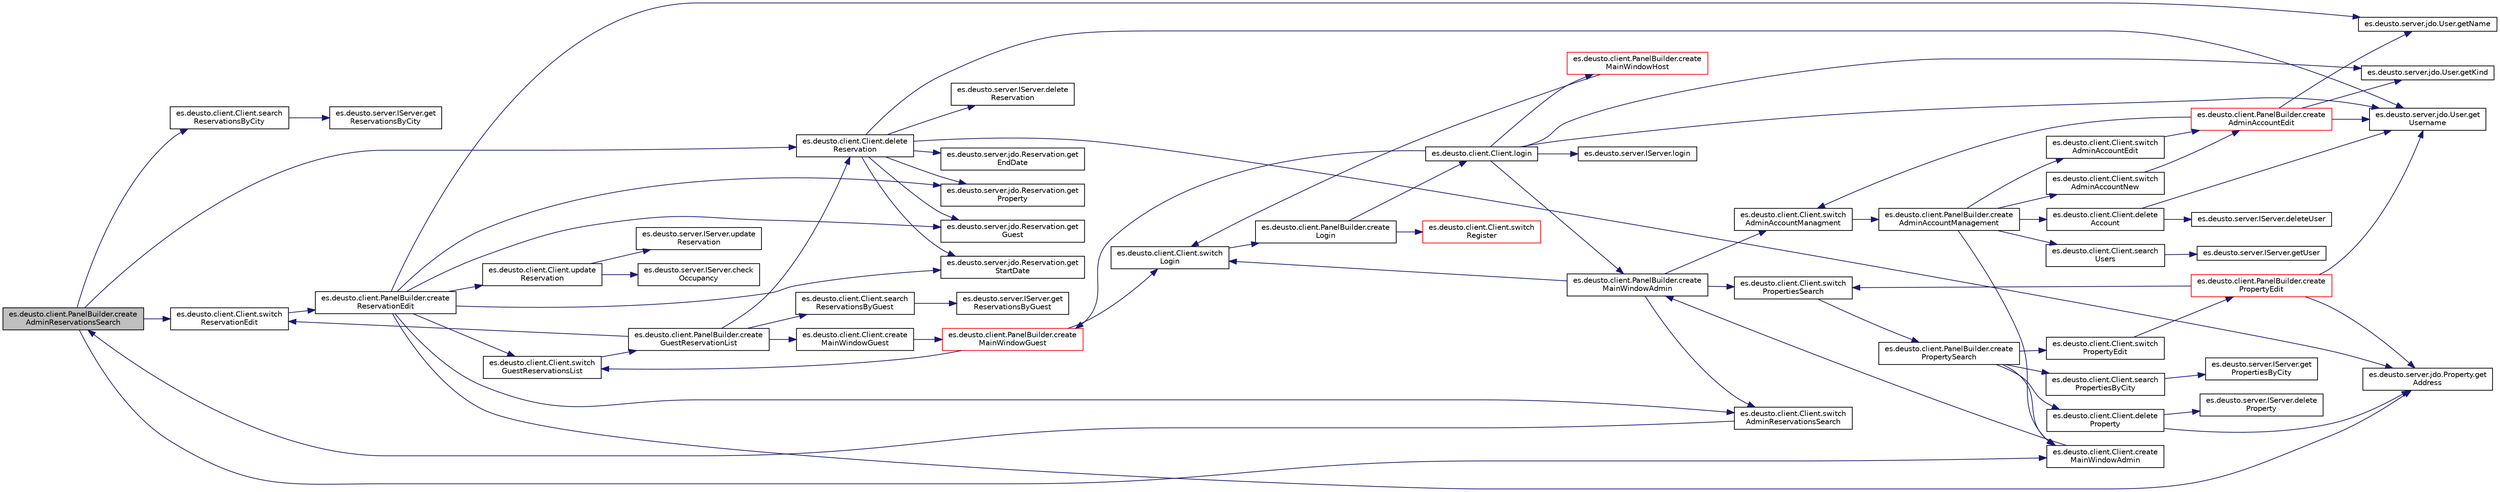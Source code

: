 digraph "es.deusto.client.PanelBuilder.createAdminReservationsSearch"
{
 // LATEX_PDF_SIZE
  edge [fontname="Helvetica",fontsize="10",labelfontname="Helvetica",labelfontsize="10"];
  node [fontname="Helvetica",fontsize="10",shape=record];
  rankdir="LR";
  Node372 [label="es.deusto.client.PanelBuilder.create\lAdminReservationsSearch",height=0.2,width=0.4,color="black", fillcolor="grey75", style="filled", fontcolor="black",tooltip=" "];
  Node372 -> Node373 [color="midnightblue",fontsize="10",style="solid",fontname="Helvetica"];
  Node373 [label="es.deusto.client.Client.search\lReservationsByCity",height=0.2,width=0.4,color="black", fillcolor="white", style="filled",URL="$classes_1_1deusto_1_1client_1_1_client.html#a39ca9b32f2ad0be9882ff2e839052d3c",tooltip=" "];
  Node373 -> Node374 [color="midnightblue",fontsize="10",style="solid",fontname="Helvetica"];
  Node374 [label="es.deusto.server.IServer.get\lReservationsByCity",height=0.2,width=0.4,color="black", fillcolor="white", style="filled",URL="$interfacees_1_1deusto_1_1server_1_1_i_server.html#a280b8bd856e215ec5a68743c93e19453",tooltip=" "];
  Node372 -> Node375 [color="midnightblue",fontsize="10",style="solid",fontname="Helvetica"];
  Node375 [label="es.deusto.client.Client.delete\lReservation",height=0.2,width=0.4,color="black", fillcolor="white", style="filled",URL="$classes_1_1deusto_1_1client_1_1_client.html#a4cc2595986dac153bfdca8c59fcffdf7",tooltip=" "];
  Node375 -> Node376 [color="midnightblue",fontsize="10",style="solid",fontname="Helvetica"];
  Node376 [label="es.deusto.server.IServer.delete\lReservation",height=0.2,width=0.4,color="black", fillcolor="white", style="filled",URL="$interfacees_1_1deusto_1_1server_1_1_i_server.html#aa2fa87abed70500d4debb14aefe2580d",tooltip=" "];
  Node375 -> Node377 [color="midnightblue",fontsize="10",style="solid",fontname="Helvetica"];
  Node377 [label="es.deusto.server.jdo.Reservation.get\lProperty",height=0.2,width=0.4,color="black", fillcolor="white", style="filled",URL="$classes_1_1deusto_1_1server_1_1jdo_1_1_reservation.html#ad6ba1913be0e45a818ca41e036019def",tooltip=" "];
  Node375 -> Node378 [color="midnightblue",fontsize="10",style="solid",fontname="Helvetica"];
  Node378 [label="es.deusto.server.jdo.Property.get\lAddress",height=0.2,width=0.4,color="black", fillcolor="white", style="filled",URL="$classes_1_1deusto_1_1server_1_1jdo_1_1_property.html#a4a9554abeb32ae08e921626a37957743",tooltip=" "];
  Node375 -> Node379 [color="midnightblue",fontsize="10",style="solid",fontname="Helvetica"];
  Node379 [label="es.deusto.server.jdo.Reservation.get\lGuest",height=0.2,width=0.4,color="black", fillcolor="white", style="filled",URL="$classes_1_1deusto_1_1server_1_1jdo_1_1_reservation.html#af9f20413df2d9da577f3411ac7496f86",tooltip=" "];
  Node375 -> Node380 [color="midnightblue",fontsize="10",style="solid",fontname="Helvetica"];
  Node380 [label="es.deusto.server.jdo.User.get\lUsername",height=0.2,width=0.4,color="black", fillcolor="white", style="filled",URL="$classes_1_1deusto_1_1server_1_1jdo_1_1_user.html#a40c65b004382179a33a463bcbb950dd3",tooltip=" "];
  Node375 -> Node381 [color="midnightblue",fontsize="10",style="solid",fontname="Helvetica"];
  Node381 [label="es.deusto.server.jdo.Reservation.get\lStartDate",height=0.2,width=0.4,color="black", fillcolor="white", style="filled",URL="$classes_1_1deusto_1_1server_1_1jdo_1_1_reservation.html#ac14e287d27d6de58711ae33704fbb256",tooltip=" "];
  Node375 -> Node382 [color="midnightblue",fontsize="10",style="solid",fontname="Helvetica"];
  Node382 [label="es.deusto.server.jdo.Reservation.get\lEndDate",height=0.2,width=0.4,color="black", fillcolor="white", style="filled",URL="$classes_1_1deusto_1_1server_1_1jdo_1_1_reservation.html#a88ce1e14be519e38eafc9b7c2a7f48d3",tooltip=" "];
  Node372 -> Node383 [color="midnightblue",fontsize="10",style="solid",fontname="Helvetica"];
  Node383 [label="es.deusto.client.Client.switch\lReservationEdit",height=0.2,width=0.4,color="black", fillcolor="white", style="filled",URL="$classes_1_1deusto_1_1client_1_1_client.html#a0f4f5c060e44c9d9d6ed08b652612b13",tooltip=" "];
  Node383 -> Node384 [color="midnightblue",fontsize="10",style="solid",fontname="Helvetica"];
  Node384 [label="es.deusto.client.PanelBuilder.create\lReservationEdit",height=0.2,width=0.4,color="black", fillcolor="white", style="filled",URL="$classes_1_1deusto_1_1client_1_1_panel_builder.html#a7c3b05bd40288bf45dc318f9f26a0377",tooltip=" "];
  Node384 -> Node377 [color="midnightblue",fontsize="10",style="solid",fontname="Helvetica"];
  Node384 -> Node378 [color="midnightblue",fontsize="10",style="solid",fontname="Helvetica"];
  Node384 -> Node379 [color="midnightblue",fontsize="10",style="solid",fontname="Helvetica"];
  Node384 -> Node385 [color="midnightblue",fontsize="10",style="solid",fontname="Helvetica"];
  Node385 [label="es.deusto.server.jdo.User.getName",height=0.2,width=0.4,color="black", fillcolor="white", style="filled",URL="$classes_1_1deusto_1_1server_1_1jdo_1_1_user.html#ae241c2d5fbef940165041c82dc00edad",tooltip=" "];
  Node384 -> Node386 [color="midnightblue",fontsize="10",style="solid",fontname="Helvetica"];
  Node386 [label="es.deusto.client.Client.switch\lAdminReservationsSearch",height=0.2,width=0.4,color="black", fillcolor="white", style="filled",URL="$classes_1_1deusto_1_1client_1_1_client.html#a64110a92c5026cc2c23c1989d86164fd",tooltip=" "];
  Node386 -> Node372 [color="midnightblue",fontsize="10",style="solid",fontname="Helvetica"];
  Node384 -> Node387 [color="midnightblue",fontsize="10",style="solid",fontname="Helvetica"];
  Node387 [label="es.deusto.client.Client.switch\lGuestReservationsList",height=0.2,width=0.4,color="black", fillcolor="white", style="filled",URL="$classes_1_1deusto_1_1client_1_1_client.html#abe4b00051f82e6fcf26c236b711cdf15",tooltip=" "];
  Node387 -> Node388 [color="midnightblue",fontsize="10",style="solid",fontname="Helvetica"];
  Node388 [label="es.deusto.client.PanelBuilder.create\lGuestReservationList",height=0.2,width=0.4,color="black", fillcolor="white", style="filled",URL="$classes_1_1deusto_1_1client_1_1_panel_builder.html#a49dcd798d35c7b9b9c05e1353133afe1",tooltip=" "];
  Node388 -> Node389 [color="midnightblue",fontsize="10",style="solid",fontname="Helvetica"];
  Node389 [label="es.deusto.client.Client.search\lReservationsByGuest",height=0.2,width=0.4,color="black", fillcolor="white", style="filled",URL="$classes_1_1deusto_1_1client_1_1_client.html#a15eb47a39952fc424ab92620ed8f544c",tooltip=" "];
  Node389 -> Node390 [color="midnightblue",fontsize="10",style="solid",fontname="Helvetica"];
  Node390 [label="es.deusto.server.IServer.get\lReservationsByGuest",height=0.2,width=0.4,color="black", fillcolor="white", style="filled",URL="$interfacees_1_1deusto_1_1server_1_1_i_server.html#a21f866c368fc268a18c33408f693d665",tooltip=" "];
  Node388 -> Node375 [color="midnightblue",fontsize="10",style="solid",fontname="Helvetica"];
  Node388 -> Node383 [color="midnightblue",fontsize="10",style="solid",fontname="Helvetica"];
  Node388 -> Node391 [color="midnightblue",fontsize="10",style="solid",fontname="Helvetica"];
  Node391 [label="es.deusto.client.Client.create\lMainWindowGuest",height=0.2,width=0.4,color="black", fillcolor="white", style="filled",URL="$classes_1_1deusto_1_1client_1_1_client.html#ade35c639554c770d3c2494e98c8ecb5c",tooltip=" "];
  Node391 -> Node392 [color="midnightblue",fontsize="10",style="solid",fontname="Helvetica"];
  Node392 [label="es.deusto.client.PanelBuilder.create\lMainWindowGuest",height=0.2,width=0.4,color="red", fillcolor="white", style="filled",URL="$classes_1_1deusto_1_1client_1_1_panel_builder.html#a8969744356db218b0c7ec2131856433d",tooltip=" "];
  Node392 -> Node387 [color="midnightblue",fontsize="10",style="solid",fontname="Helvetica"];
  Node392 -> Node439 [color="midnightblue",fontsize="10",style="solid",fontname="Helvetica"];
  Node439 [label="es.deusto.client.Client.switch\lLogin",height=0.2,width=0.4,color="black", fillcolor="white", style="filled",URL="$classes_1_1deusto_1_1client_1_1_client.html#a3649bfd0f4c5465aa12412473082b4a7",tooltip=" "];
  Node439 -> Node440 [color="midnightblue",fontsize="10",style="solid",fontname="Helvetica"];
  Node440 [label="es.deusto.client.PanelBuilder.create\lLogin",height=0.2,width=0.4,color="black", fillcolor="white", style="filled",URL="$classes_1_1deusto_1_1client_1_1_panel_builder.html#a1922794e0ef78f689031499da33f495b",tooltip=" "];
  Node440 -> Node441 [color="midnightblue",fontsize="10",style="solid",fontname="Helvetica"];
  Node441 [label="es.deusto.client.Client.login",height=0.2,width=0.4,color="black", fillcolor="white", style="filled",URL="$classes_1_1deusto_1_1client_1_1_client.html#a5c063d0b51ad320c92aa4d2525d67249",tooltip=" "];
  Node441 -> Node442 [color="midnightblue",fontsize="10",style="solid",fontname="Helvetica"];
  Node442 [label="es.deusto.server.IServer.login",height=0.2,width=0.4,color="black", fillcolor="white", style="filled",URL="$interfacees_1_1deusto_1_1server_1_1_i_server.html#aa89ccd6b34a4dd2bfbd0890b6e5f415b",tooltip=" "];
  Node441 -> Node432 [color="midnightblue",fontsize="10",style="solid",fontname="Helvetica"];
  Node432 [label="es.deusto.server.jdo.User.getKind",height=0.2,width=0.4,color="black", fillcolor="white", style="filled",URL="$classes_1_1deusto_1_1server_1_1jdo_1_1_user.html#a2b769384f6af11b3364933e0843944ed",tooltip=" "];
  Node441 -> Node421 [color="midnightblue",fontsize="10",style="solid",fontname="Helvetica"];
  Node421 [label="es.deusto.client.PanelBuilder.create\lMainWindowAdmin",height=0.2,width=0.4,color="black", fillcolor="white", style="filled",URL="$classes_1_1deusto_1_1client_1_1_panel_builder.html#a32b7942177958f07263535d6d255556b",tooltip=" "];
  Node421 -> Node418 [color="midnightblue",fontsize="10",style="solid",fontname="Helvetica"];
  Node418 [label="es.deusto.client.Client.switch\lPropertiesSearch",height=0.2,width=0.4,color="black", fillcolor="white", style="filled",URL="$classes_1_1deusto_1_1client_1_1_client.html#af87b7fcbe691ef0a31dbc6849a037415",tooltip=" "];
  Node418 -> Node419 [color="midnightblue",fontsize="10",style="solid",fontname="Helvetica"];
  Node419 [label="es.deusto.client.PanelBuilder.create\lPropertySearch",height=0.2,width=0.4,color="black", fillcolor="white", style="filled",URL="$classes_1_1deusto_1_1client_1_1_panel_builder.html#a96fdce41db963997c711d646563c69e0",tooltip=" "];
  Node419 -> Node395 [color="midnightblue",fontsize="10",style="solid",fontname="Helvetica"];
  Node395 [label="es.deusto.client.Client.search\lPropertiesByCity",height=0.2,width=0.4,color="black", fillcolor="white", style="filled",URL="$classes_1_1deusto_1_1client_1_1_client.html#a2d9b5c673ef56bd5662e8dd4a66d9fc6",tooltip=" "];
  Node395 -> Node396 [color="midnightblue",fontsize="10",style="solid",fontname="Helvetica"];
  Node396 [label="es.deusto.server.IServer.get\lPropertiesByCity",height=0.2,width=0.4,color="black", fillcolor="white", style="filled",URL="$interfacees_1_1deusto_1_1server_1_1_i_server.html#a0790432014b61ed1a65b70c8065f3112",tooltip=" "];
  Node419 -> Node410 [color="midnightblue",fontsize="10",style="solid",fontname="Helvetica"];
  Node410 [label="es.deusto.client.Client.delete\lProperty",height=0.2,width=0.4,color="black", fillcolor="white", style="filled",URL="$classes_1_1deusto_1_1client_1_1_client.html#a6173ae3d7f6aa82a2f6b68349677b5e5",tooltip=" "];
  Node410 -> Node411 [color="midnightblue",fontsize="10",style="solid",fontname="Helvetica"];
  Node411 [label="es.deusto.server.IServer.delete\lProperty",height=0.2,width=0.4,color="black", fillcolor="white", style="filled",URL="$interfacees_1_1deusto_1_1server_1_1_i_server.html#a1ce4ff9676e7b397b721e8414f6ca7b7",tooltip=" "];
  Node410 -> Node378 [color="midnightblue",fontsize="10",style="solid",fontname="Helvetica"];
  Node419 -> Node412 [color="midnightblue",fontsize="10",style="solid",fontname="Helvetica"];
  Node412 [label="es.deusto.client.Client.switch\lPropertyEdit",height=0.2,width=0.4,color="black", fillcolor="white", style="filled",URL="$classes_1_1deusto_1_1client_1_1_client.html#a5dd6469d4428fe705fce4087aa386602",tooltip=" "];
  Node412 -> Node413 [color="midnightblue",fontsize="10",style="solid",fontname="Helvetica"];
  Node413 [label="es.deusto.client.PanelBuilder.create\lPropertyEdit",height=0.2,width=0.4,color="red", fillcolor="white", style="filled",URL="$classes_1_1deusto_1_1client_1_1_panel_builder.html#aeaa0ead483ff83c6a51a96eddaa8795a",tooltip=" "];
  Node413 -> Node378 [color="midnightblue",fontsize="10",style="solid",fontname="Helvetica"];
  Node413 -> Node418 [color="midnightblue",fontsize="10",style="solid",fontname="Helvetica"];
  Node413 -> Node380 [color="midnightblue",fontsize="10",style="solid",fontname="Helvetica"];
  Node419 -> Node420 [color="midnightblue",fontsize="10",style="solid",fontname="Helvetica"];
  Node420 [label="es.deusto.client.Client.create\lMainWindowAdmin",height=0.2,width=0.4,color="black", fillcolor="white", style="filled",URL="$classes_1_1deusto_1_1client_1_1_client.html#a1628f28a7a5758510ccb6a4d1fa697a9",tooltip=" "];
  Node420 -> Node421 [color="midnightblue",fontsize="10",style="solid",fontname="Helvetica"];
  Node421 -> Node422 [color="midnightblue",fontsize="10",style="solid",fontname="Helvetica"];
  Node422 [label="es.deusto.client.Client.switch\lAdminAccountManagment",height=0.2,width=0.4,color="black", fillcolor="white", style="filled",URL="$classes_1_1deusto_1_1client_1_1_client.html#a2f806363c591a46a42ca419df7ce4ef0",tooltip=" "];
  Node422 -> Node423 [color="midnightblue",fontsize="10",style="solid",fontname="Helvetica"];
  Node423 [label="es.deusto.client.PanelBuilder.create\lAdminAccountManagement",height=0.2,width=0.4,color="black", fillcolor="white", style="filled",URL="$classes_1_1deusto_1_1client_1_1_panel_builder.html#a76906aa362d3a389bda577a79b413374",tooltip=" "];
  Node423 -> Node424 [color="midnightblue",fontsize="10",style="solid",fontname="Helvetica"];
  Node424 [label="es.deusto.client.Client.search\lUsers",height=0.2,width=0.4,color="black", fillcolor="white", style="filled",URL="$classes_1_1deusto_1_1client_1_1_client.html#ad3c463db80a7bf9a06bcce403fc19a0a",tooltip=" "];
  Node424 -> Node425 [color="midnightblue",fontsize="10",style="solid",fontname="Helvetica"];
  Node425 [label="es.deusto.server.IServer.getUser",height=0.2,width=0.4,color="black", fillcolor="white", style="filled",URL="$interfacees_1_1deusto_1_1server_1_1_i_server.html#a10f923e205a2423c8246d7ea59de6dac",tooltip=" "];
  Node423 -> Node426 [color="midnightblue",fontsize="10",style="solid",fontname="Helvetica"];
  Node426 [label="es.deusto.client.Client.delete\lAccount",height=0.2,width=0.4,color="black", fillcolor="white", style="filled",URL="$classes_1_1deusto_1_1client_1_1_client.html#ac4ca2d9c787126ab9efa15192586e195",tooltip=" "];
  Node426 -> Node427 [color="midnightblue",fontsize="10",style="solid",fontname="Helvetica"];
  Node427 [label="es.deusto.server.IServer.deleteUser",height=0.2,width=0.4,color="black", fillcolor="white", style="filled",URL="$interfacees_1_1deusto_1_1server_1_1_i_server.html#a250204efd64d1e2c79cfb3923cf6a576",tooltip=" "];
  Node426 -> Node380 [color="midnightblue",fontsize="10",style="solid",fontname="Helvetica"];
  Node423 -> Node428 [color="midnightblue",fontsize="10",style="solid",fontname="Helvetica"];
  Node428 [label="es.deusto.client.Client.switch\lAdminAccountEdit",height=0.2,width=0.4,color="black", fillcolor="white", style="filled",URL="$classes_1_1deusto_1_1client_1_1_client.html#a60c21761b82af9149afcf18fdebbc417",tooltip=" "];
  Node428 -> Node429 [color="midnightblue",fontsize="10",style="solid",fontname="Helvetica"];
  Node429 [label="es.deusto.client.PanelBuilder.create\lAdminAccountEdit",height=0.2,width=0.4,color="red", fillcolor="white", style="filled",URL="$classes_1_1deusto_1_1client_1_1_panel_builder.html#ab47c3bca19d01967d895e0dd7d3ad2f4",tooltip=" "];
  Node429 -> Node380 [color="midnightblue",fontsize="10",style="solid",fontname="Helvetica"];
  Node429 -> Node385 [color="midnightblue",fontsize="10",style="solid",fontname="Helvetica"];
  Node429 -> Node432 [color="midnightblue",fontsize="10",style="solid",fontname="Helvetica"];
  Node429 -> Node422 [color="midnightblue",fontsize="10",style="solid",fontname="Helvetica"];
  Node423 -> Node438 [color="midnightblue",fontsize="10",style="solid",fontname="Helvetica"];
  Node438 [label="es.deusto.client.Client.switch\lAdminAccountNew",height=0.2,width=0.4,color="black", fillcolor="white", style="filled",URL="$classes_1_1deusto_1_1client_1_1_client.html#a7b9ebc242c5d265ebeacb379034c9b7b",tooltip=" "];
  Node438 -> Node429 [color="midnightblue",fontsize="10",style="solid",fontname="Helvetica"];
  Node423 -> Node420 [color="midnightblue",fontsize="10",style="solid",fontname="Helvetica"];
  Node421 -> Node386 [color="midnightblue",fontsize="10",style="solid",fontname="Helvetica"];
  Node421 -> Node439 [color="midnightblue",fontsize="10",style="solid",fontname="Helvetica"];
  Node441 -> Node380 [color="midnightblue",fontsize="10",style="solid",fontname="Helvetica"];
  Node441 -> Node405 [color="midnightblue",fontsize="10",style="solid",fontname="Helvetica"];
  Node405 [label="es.deusto.client.PanelBuilder.create\lMainWindowHost",height=0.2,width=0.4,color="red", fillcolor="white", style="filled",URL="$classes_1_1deusto_1_1client_1_1_panel_builder.html#a0d8f1d6c73010786f5b1765fdc490e4b",tooltip=" "];
  Node405 -> Node439 [color="midnightblue",fontsize="10",style="solid",fontname="Helvetica"];
  Node441 -> Node392 [color="midnightblue",fontsize="10",style="solid",fontname="Helvetica"];
  Node440 -> Node443 [color="midnightblue",fontsize="10",style="solid",fontname="Helvetica"];
  Node443 [label="es.deusto.client.Client.switch\lRegister",height=0.2,width=0.4,color="red", fillcolor="white", style="filled",URL="$classes_1_1deusto_1_1client_1_1_client.html#a4d905b598ea8ff38f06e9a12b81dcab2",tooltip=" "];
  Node384 -> Node458 [color="midnightblue",fontsize="10",style="solid",fontname="Helvetica"];
  Node458 [label="es.deusto.client.Client.update\lReservation",height=0.2,width=0.4,color="black", fillcolor="white", style="filled",URL="$classes_1_1deusto_1_1client_1_1_client.html#ac781efe66a63d8f6395b696a314c493b",tooltip=" "];
  Node458 -> Node400 [color="midnightblue",fontsize="10",style="solid",fontname="Helvetica"];
  Node400 [label="es.deusto.server.IServer.check\lOccupancy",height=0.2,width=0.4,color="black", fillcolor="white", style="filled",URL="$interfacees_1_1deusto_1_1server_1_1_i_server.html#ab35ccae2e60c045856735dd2fce4813f",tooltip=" "];
  Node458 -> Node459 [color="midnightblue",fontsize="10",style="solid",fontname="Helvetica"];
  Node459 [label="es.deusto.server.IServer.update\lReservation",height=0.2,width=0.4,color="black", fillcolor="white", style="filled",URL="$interfacees_1_1deusto_1_1server_1_1_i_server.html#afdd6b7239496e39042c6f8feeacd7ec2",tooltip=" "];
  Node384 -> Node381 [color="midnightblue",fontsize="10",style="solid",fontname="Helvetica"];
  Node372 -> Node420 [color="midnightblue",fontsize="10",style="solid",fontname="Helvetica"];
}
